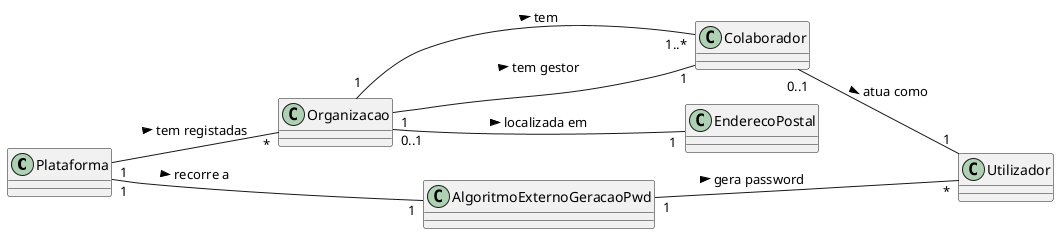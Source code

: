 @startuml
left to right direction
class Plataforma{
}
class Organizacao{
}
class AlgoritmoExternoGeracaoPwd{
}
class Colaborador{
}
class EnderecoPostal{
}
class Utilizador{
}
Plataforma "1" -- "*" Organizacao : tem registadas >
Plataforma "1" -- "1" AlgoritmoExternoGeracaoPwd : recorre a >
Organizacao "1" -- "1..*" Colaborador : tem >
Organizacao "1" -- "1" Colaborador : tem gestor >
Organizacao "0..1" -- "1" EnderecoPostal : localizada em >
Colaborador "0..1" -- "1" Utilizador: atua como >
AlgoritmoExternoGeracaoPwd "1" -- "*" Utilizador: gera password >
@enduml